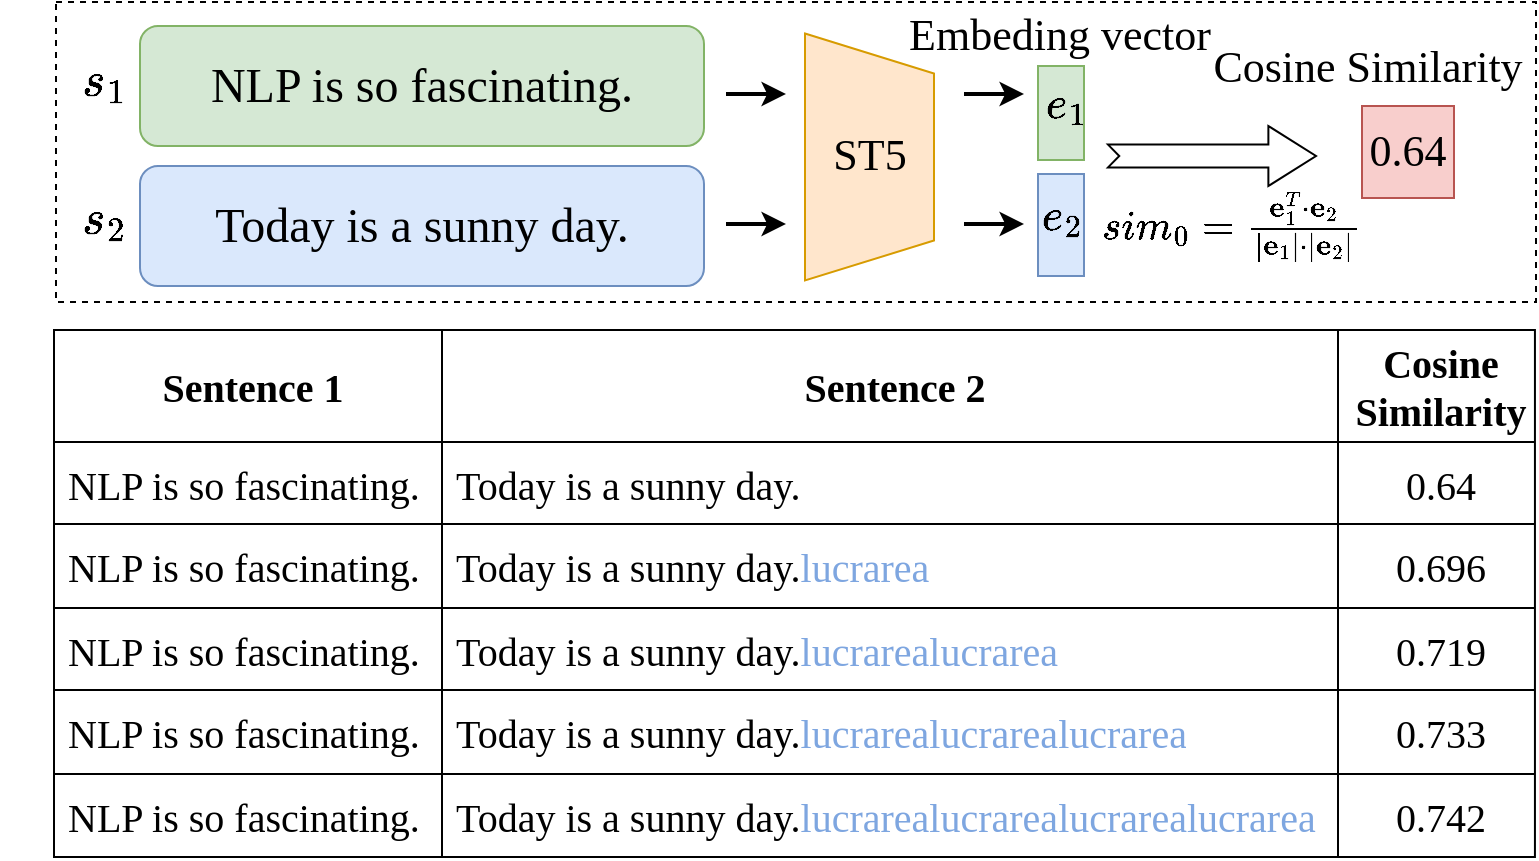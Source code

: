 <mxfile version="26.0.13">
  <diagram name="第 1 页" id="Ra1sIHrrBIjrnThbIV8f">
    <mxGraphModel dx="1058" dy="676" grid="0" gridSize="10" guides="1" tooltips="1" connect="1" arrows="1" fold="1" page="1" pageScale="1" pageWidth="827" pageHeight="1169" math="1" shadow="0">
      <root>
        <mxCell id="0" />
        <mxCell id="1" parent="0" />
        <mxCell id="cNMmO1RlAhkxUtTiMOyw-80" value="" style="rounded=0;whiteSpace=wrap;html=1;align=center;verticalAlign=middle;fontFamily=Times New Roman;fontSize=20;fontColor=default;textOpacity=30;labelBorderColor=#000000;fillColor=none;dashed=1;fontStyle=0" parent="1" vertex="1">
          <mxGeometry x="30" y="320" width="740" height="150" as="geometry" />
        </mxCell>
        <mxCell id="cNMmO1RlAhkxUtTiMOyw-1" value="&lt;span style=&quot;background-color: transparent;&quot;&gt;Today is a sunny day.&lt;/span&gt;" style="rounded=1;whiteSpace=wrap;html=1;fillColor=#dae8fc;strokeColor=#6c8ebf;fontSize=24;fontFamily=Times New Roman;fontStyle=0" parent="1" vertex="1">
          <mxGeometry x="72" y="402" width="282" height="60" as="geometry" />
        </mxCell>
        <mxCell id="cNMmO1RlAhkxUtTiMOyw-2" value="NLP is so fascinating." style="rounded=1;whiteSpace=wrap;html=1;fillColor=#d5e8d4;strokeColor=#82b366;fontSize=24;fontFamily=Times New Roman;fontStyle=0" parent="1" vertex="1">
          <mxGeometry x="72" y="332" width="282" height="60" as="geometry" />
        </mxCell>
        <mxCell id="cNMmO1RlAhkxUtTiMOyw-3" value="" style="shape=trapezoid;perimeter=trapezoidPerimeter;whiteSpace=wrap;html=1;fixedSize=1;rotation=90;fillColor=#ffe6cc;strokeColor=#d79b00;fontSize=20;fontFamily=Times New Roman;fontStyle=0" parent="1" vertex="1">
          <mxGeometry x="375" y="365.25" width="123.5" height="64.5" as="geometry" />
        </mxCell>
        <mxCell id="cNMmO1RlAhkxUtTiMOyw-6" value="" style="endArrow=classic;html=1;rounded=0;fontSize=20;fontFamily=Times New Roman;fontStyle=0;strokeWidth=2;" parent="1" edge="1">
          <mxGeometry width="50" height="50" relative="1" as="geometry">
            <mxPoint x="365" y="366" as="sourcePoint" />
            <mxPoint x="395" y="366" as="targetPoint" />
          </mxGeometry>
        </mxCell>
        <mxCell id="cNMmO1RlAhkxUtTiMOyw-7" value="" style="endArrow=classic;html=1;rounded=0;fontSize=20;fontFamily=Times New Roman;fontStyle=0;strokeWidth=2;" parent="1" edge="1">
          <mxGeometry width="50" height="50" relative="1" as="geometry">
            <mxPoint x="365" y="431" as="sourcePoint" />
            <mxPoint x="395" y="431" as="targetPoint" />
          </mxGeometry>
        </mxCell>
        <mxCell id="cNMmO1RlAhkxUtTiMOyw-8" value="ST5" style="text;strokeColor=none;align=center;fillColor=none;html=1;verticalAlign=middle;whiteSpace=wrap;rounded=0;fontSize=22;fontFamily=Times New Roman;fontStyle=0" parent="1" vertex="1">
          <mxGeometry x="407" y="382" width="60" height="30" as="geometry" />
        </mxCell>
        <mxCell id="cNMmO1RlAhkxUtTiMOyw-11" value="" style="endArrow=classic;html=1;rounded=0;fontSize=20;fontFamily=Times New Roman;fontStyle=0;strokeWidth=2;" parent="1" edge="1">
          <mxGeometry width="50" height="50" relative="1" as="geometry">
            <mxPoint x="484" y="366" as="sourcePoint" />
            <mxPoint x="514" y="366" as="targetPoint" />
          </mxGeometry>
        </mxCell>
        <mxCell id="cNMmO1RlAhkxUtTiMOyw-12" value="" style="endArrow=classic;html=1;rounded=0;fontSize=20;fontFamily=Times New Roman;fontStyle=0;strokeWidth=2;" parent="1" edge="1">
          <mxGeometry width="50" height="50" relative="1" as="geometry">
            <mxPoint x="484" y="431" as="sourcePoint" />
            <mxPoint x="514" y="431" as="targetPoint" />
          </mxGeometry>
        </mxCell>
        <mxCell id="cNMmO1RlAhkxUtTiMOyw-13" value="" style="rounded=0;whiteSpace=wrap;html=1;fillColor=#d5e8d4;strokeColor=#82b366;fontSize=20;fontFamily=Times New Roman;fontStyle=0" parent="1" vertex="1">
          <mxGeometry x="521" y="352" width="23" height="47" as="geometry" />
        </mxCell>
        <mxCell id="cNMmO1RlAhkxUtTiMOyw-14" value="" style="rounded=0;whiteSpace=wrap;html=1;fillColor=#dae8fc;strokeColor=#6c8ebf;fontSize=20;fontFamily=Times New Roman;fontStyle=0" parent="1" vertex="1">
          <mxGeometry x="521" y="406" width="23" height="51" as="geometry" />
        </mxCell>
        <mxCell id="cNMmO1RlAhkxUtTiMOyw-17" value="Embeding vector" style="text;strokeColor=none;align=center;fillColor=none;html=1;verticalAlign=middle;whiteSpace=wrap;rounded=0;fontSize=22;fontFamily=Times New Roman;fontStyle=0" parent="1" vertex="1">
          <mxGeometry x="452" y="322" width="160" height="30" as="geometry" />
        </mxCell>
        <mxCell id="cNMmO1RlAhkxUtTiMOyw-27" value="" style="html=1;shadow=0;dashed=0;align=center;verticalAlign=middle;shape=mxgraph.arrows2.arrow;dy=0.62;dx=23.81;notch=5.64;fontSize=20;fontFamily=Times New Roman;fontStyle=0;strokeWidth=1;" parent="1" vertex="1">
          <mxGeometry x="556" y="382" width="104" height="30" as="geometry" />
        </mxCell>
        <mxCell id="cNMmO1RlAhkxUtTiMOyw-30" value="0.64" style="whiteSpace=wrap;html=1;aspect=fixed;fillColor=#f8cecc;strokeColor=#b85450;fontSize=22;fontFamily=Times New Roman;fontStyle=0" parent="1" vertex="1">
          <mxGeometry x="683" y="372" width="46" height="46" as="geometry" />
        </mxCell>
        <mxCell id="cNMmO1RlAhkxUtTiMOyw-31" value="Cosine Similarity" style="text;strokeColor=none;align=center;fillColor=none;html=1;verticalAlign=middle;whiteSpace=wrap;rounded=0;fontSize=22;fontFamily=Times New Roman;fontStyle=0" parent="1" vertex="1">
          <mxGeometry x="606" y="338" width="160" height="30" as="geometry" />
        </mxCell>
        <mxCell id="cNMmO1RlAhkxUtTiMOyw-54" value="" style="shape=table;startSize=0;container=1;collapsible=0;childLayout=tableLayout;fontSize=20;labelBorderColor=default;textOpacity=30;swimlaneFillColor=none;rounded=0;swimlaneLine=1;fillColor=none;fontFamily=Times New Roman;fontStyle=0" parent="1" vertex="1">
          <mxGeometry x="29" y="484" width="740.47" height="263.528" as="geometry" />
        </mxCell>
        <mxCell id="cNMmO1RlAhkxUtTiMOyw-55" value="" style="shape=tableRow;horizontal=0;startSize=0;swimlaneHead=0;swimlaneBody=0;strokeColor=inherit;top=0;left=0;bottom=0;right=0;collapsible=0;dropTarget=0;fillColor=none;points=[[0,0.5],[1,0.5]];portConstraint=eastwest;fontSize=20;swimlaneLine=0;fontFamily=Times New Roman;fontStyle=0" parent="cNMmO1RlAhkxUtTiMOyw-54" vertex="1">
          <mxGeometry width="740.47" height="56" as="geometry" />
        </mxCell>
        <mxCell id="cNMmO1RlAhkxUtTiMOyw-56" value="&lt;span&gt;Sentence 1&lt;/span&gt;" style="shape=partialRectangle;html=1;whiteSpace=wrap;connectable=0;strokeColor=inherit;overflow=hidden;fillColor=none;top=0;left=0;bottom=0;right=0;pointerEvents=1;fontSize=20;align=center;spacingLeft=5;fontFamily=Times New Roman;fontStyle=1" parent="cNMmO1RlAhkxUtTiMOyw-55" vertex="1">
          <mxGeometry width="194" height="56" as="geometry">
            <mxRectangle width="194" height="56" as="alternateBounds" />
          </mxGeometry>
        </mxCell>
        <mxCell id="cNMmO1RlAhkxUtTiMOyw-63" value="&lt;span&gt;Sentence 2&lt;/span&gt;" style="shape=partialRectangle;html=1;whiteSpace=wrap;connectable=0;strokeColor=inherit;overflow=hidden;fillColor=none;top=0;left=0;bottom=0;right=0;pointerEvents=1;fontSize=20;align=center;spacingLeft=5;fontFamily=Times New Roman;fontStyle=1" parent="cNMmO1RlAhkxUtTiMOyw-55" vertex="1">
          <mxGeometry x="194" width="448" height="56" as="geometry">
            <mxRectangle width="448" height="56" as="alternateBounds" />
          </mxGeometry>
        </mxCell>
        <mxCell id="cNMmO1RlAhkxUtTiMOyw-67" value="&lt;span&gt;Cosine Similarity&lt;/span&gt;" style="shape=partialRectangle;html=1;whiteSpace=wrap;connectable=0;strokeColor=inherit;overflow=hidden;fillColor=none;top=0;left=0;bottom=0;right=0;pointerEvents=1;fontSize=20;align=center;spacingLeft=5;fontFamily=Times New Roman;fontStyle=1" parent="cNMmO1RlAhkxUtTiMOyw-55" vertex="1">
          <mxGeometry x="642" width="98" height="56" as="geometry">
            <mxRectangle width="98" height="56" as="alternateBounds" />
          </mxGeometry>
        </mxCell>
        <mxCell id="cNMmO1RlAhkxUtTiMOyw-57" value="" style="shape=tableRow;horizontal=0;startSize=0;swimlaneHead=0;swimlaneBody=0;strokeColor=inherit;top=0;left=0;bottom=0;right=0;collapsible=0;dropTarget=0;fillColor=none;points=[[0,0.5],[1,0.5]];portConstraint=eastwest;fontSize=20;fontFamily=Times New Roman;fontStyle=0" parent="cNMmO1RlAhkxUtTiMOyw-54" vertex="1">
          <mxGeometry y="56" width="740.47" height="41" as="geometry" />
        </mxCell>
        <mxCell id="cNMmO1RlAhkxUtTiMOyw-58" value="&lt;span style=&quot;text-align: center;&quot;&gt;NLP is so fascinating.&lt;/span&gt;" style="shape=partialRectangle;html=1;whiteSpace=wrap;connectable=0;strokeColor=inherit;overflow=hidden;fillColor=none;top=0;left=0;bottom=0;right=0;pointerEvents=1;fontSize=20;align=left;spacingLeft=5;fontFamily=Times New Roman;fontStyle=0" parent="cNMmO1RlAhkxUtTiMOyw-57" vertex="1">
          <mxGeometry width="194" height="41" as="geometry">
            <mxRectangle width="194" height="41" as="alternateBounds" />
          </mxGeometry>
        </mxCell>
        <mxCell id="cNMmO1RlAhkxUtTiMOyw-64" value="&lt;span style=&quot;text-align: center;&quot;&gt;Today is a sunny day.&lt;/span&gt;" style="shape=partialRectangle;html=1;whiteSpace=wrap;connectable=0;strokeColor=inherit;overflow=hidden;fillColor=none;top=0;left=0;bottom=0;right=0;pointerEvents=1;fontSize=20;align=left;spacingLeft=5;fontFamily=Times New Roman;fontStyle=0" parent="cNMmO1RlAhkxUtTiMOyw-57" vertex="1">
          <mxGeometry x="194" width="448" height="41" as="geometry">
            <mxRectangle width="448" height="41" as="alternateBounds" />
          </mxGeometry>
        </mxCell>
        <mxCell id="cNMmO1RlAhkxUtTiMOyw-68" value="&lt;span&gt;0.64&lt;/span&gt;" style="shape=partialRectangle;html=1;whiteSpace=wrap;connectable=0;strokeColor=inherit;overflow=hidden;fillColor=none;top=0;left=0;bottom=0;right=0;pointerEvents=1;fontSize=20;align=center;spacingLeft=5;fontFamily=Times New Roman;fontStyle=0" parent="cNMmO1RlAhkxUtTiMOyw-57" vertex="1">
          <mxGeometry x="642" width="98" height="41" as="geometry">
            <mxRectangle width="98" height="41" as="alternateBounds" />
          </mxGeometry>
        </mxCell>
        <mxCell id="cNMmO1RlAhkxUtTiMOyw-59" value="" style="shape=tableRow;horizontal=0;startSize=0;swimlaneHead=0;swimlaneBody=0;strokeColor=inherit;top=0;left=0;bottom=0;right=0;collapsible=0;dropTarget=0;fillColor=none;points=[[0,0.5],[1,0.5]];portConstraint=eastwest;fontSize=20;fontFamily=Times New Roman;fontStyle=0" parent="cNMmO1RlAhkxUtTiMOyw-54" vertex="1">
          <mxGeometry y="97" width="740.47" height="42" as="geometry" />
        </mxCell>
        <mxCell id="cNMmO1RlAhkxUtTiMOyw-60" value="&lt;span style=&quot;text-align: center;&quot;&gt;NLP is so fascinating.&lt;/span&gt;" style="shape=partialRectangle;html=1;whiteSpace=wrap;connectable=0;strokeColor=inherit;overflow=hidden;fillColor=none;top=0;left=0;bottom=0;right=0;pointerEvents=1;fontSize=20;align=left;spacingLeft=5;fontFamily=Times New Roman;fontStyle=0" parent="cNMmO1RlAhkxUtTiMOyw-59" vertex="1">
          <mxGeometry width="194" height="42" as="geometry">
            <mxRectangle width="194" height="42" as="alternateBounds" />
          </mxGeometry>
        </mxCell>
        <mxCell id="cNMmO1RlAhkxUtTiMOyw-65" value="&lt;span style=&quot;text-align: center;&quot;&gt;Today is a sunny day.&lt;/span&gt;&lt;span style=&quot;text-align: center;&quot;&gt;&lt;font style=&quot;color: rgb(126, 166, 224);&quot;&gt;lucrarea&lt;/font&gt;&lt;/span&gt;" style="shape=partialRectangle;html=1;whiteSpace=wrap;connectable=0;strokeColor=inherit;overflow=hidden;fillColor=none;top=0;left=0;bottom=0;right=0;pointerEvents=1;fontSize=20;align=left;spacingLeft=5;fontFamily=Times New Roman;fontStyle=0" parent="cNMmO1RlAhkxUtTiMOyw-59" vertex="1">
          <mxGeometry x="194" width="448" height="42" as="geometry">
            <mxRectangle width="448" height="42" as="alternateBounds" />
          </mxGeometry>
        </mxCell>
        <mxCell id="cNMmO1RlAhkxUtTiMOyw-69" value="&lt;span&gt;0.696&lt;/span&gt;" style="shape=partialRectangle;html=1;whiteSpace=wrap;connectable=0;strokeColor=inherit;overflow=hidden;fillColor=none;top=0;left=0;bottom=0;right=0;pointerEvents=1;fontSize=20;align=center;spacingLeft=5;fontFamily=Times New Roman;fontStyle=0" parent="cNMmO1RlAhkxUtTiMOyw-59" vertex="1">
          <mxGeometry x="642" width="98" height="42" as="geometry">
            <mxRectangle width="98" height="42" as="alternateBounds" />
          </mxGeometry>
        </mxCell>
        <mxCell id="cNMmO1RlAhkxUtTiMOyw-61" style="shape=tableRow;horizontal=0;startSize=0;swimlaneHead=0;swimlaneBody=0;strokeColor=inherit;top=0;left=0;bottom=0;right=0;collapsible=0;dropTarget=0;fillColor=none;points=[[0,0.5],[1,0.5]];portConstraint=eastwest;fontSize=20;fontFamily=Times New Roman;fontStyle=0" parent="cNMmO1RlAhkxUtTiMOyw-54" vertex="1">
          <mxGeometry y="139" width="740.47" height="41" as="geometry" />
        </mxCell>
        <mxCell id="cNMmO1RlAhkxUtTiMOyw-62" value="&lt;span style=&quot;text-align: center;&quot;&gt;NLP is so fascinating.&lt;/span&gt;" style="shape=partialRectangle;html=1;whiteSpace=wrap;connectable=0;strokeColor=inherit;overflow=hidden;fillColor=none;top=0;left=0;bottom=0;right=0;pointerEvents=1;fontSize=20;align=left;spacingLeft=5;fontFamily=Times New Roman;fontStyle=0" parent="cNMmO1RlAhkxUtTiMOyw-61" vertex="1">
          <mxGeometry width="194" height="41" as="geometry">
            <mxRectangle width="194" height="41" as="alternateBounds" />
          </mxGeometry>
        </mxCell>
        <mxCell id="cNMmO1RlAhkxUtTiMOyw-66" value="&lt;span style=&quot;color: rgb(126, 166, 224); text-align: center;&quot;&gt;&lt;span style=&quot;color: rgb(0, 0, 0);&quot;&gt;Today is a sunny day.&lt;/span&gt;lucrarea&lt;/span&gt;&lt;span style=&quot;color: rgb(126, 166, 224); text-align: center;&quot;&gt;lucrarea&lt;/span&gt;" style="shape=partialRectangle;html=1;whiteSpace=wrap;connectable=0;strokeColor=inherit;overflow=hidden;fillColor=none;top=0;left=0;bottom=0;right=0;pointerEvents=1;fontSize=20;align=left;spacingLeft=5;fontFamily=Times New Roman;fontStyle=0" parent="cNMmO1RlAhkxUtTiMOyw-61" vertex="1">
          <mxGeometry x="194" width="448" height="41" as="geometry">
            <mxRectangle width="448" height="41" as="alternateBounds" />
          </mxGeometry>
        </mxCell>
        <mxCell id="cNMmO1RlAhkxUtTiMOyw-70" value="&lt;span&gt;0.719&lt;/span&gt;" style="shape=partialRectangle;html=1;whiteSpace=wrap;connectable=0;strokeColor=inherit;overflow=hidden;fillColor=none;top=0;left=0;bottom=0;right=0;pointerEvents=1;fontSize=20;align=center;spacingLeft=5;fontFamily=Times New Roman;fontStyle=0" parent="cNMmO1RlAhkxUtTiMOyw-61" vertex="1">
          <mxGeometry x="642" width="98" height="41" as="geometry">
            <mxRectangle width="98" height="41" as="alternateBounds" />
          </mxGeometry>
        </mxCell>
        <mxCell id="cNMmO1RlAhkxUtTiMOyw-71" style="shape=tableRow;horizontal=0;startSize=0;swimlaneHead=0;swimlaneBody=0;strokeColor=inherit;top=0;left=0;bottom=0;right=0;collapsible=0;dropTarget=0;fillColor=none;points=[[0,0.5],[1,0.5]];portConstraint=eastwest;fontSize=20;fontFamily=Times New Roman;fontStyle=0" parent="cNMmO1RlAhkxUtTiMOyw-54" vertex="1">
          <mxGeometry y="180" width="740.47" height="42" as="geometry" />
        </mxCell>
        <mxCell id="cNMmO1RlAhkxUtTiMOyw-72" value="&lt;span style=&quot;text-align: center;&quot;&gt;NLP is so fascinating.&lt;/span&gt;" style="shape=partialRectangle;html=1;whiteSpace=wrap;connectable=0;strokeColor=inherit;overflow=hidden;fillColor=none;top=0;left=0;bottom=0;right=0;pointerEvents=1;fontSize=20;align=left;spacingLeft=5;fontFamily=Times New Roman;fontStyle=0" parent="cNMmO1RlAhkxUtTiMOyw-71" vertex="1">
          <mxGeometry width="194" height="42" as="geometry">
            <mxRectangle width="194" height="42" as="alternateBounds" />
          </mxGeometry>
        </mxCell>
        <mxCell id="cNMmO1RlAhkxUtTiMOyw-73" value="&lt;span style=&quot;background-color: transparent; color: rgb(126, 166, 224); text-align: center;&quot;&gt;&lt;span style=&quot;color: rgb(0, 0, 0);&quot;&gt;Today is a sunny day.&lt;/span&gt;lucrarea&lt;/span&gt;&lt;span style=&quot;background-color: transparent; color: rgb(126, 166, 224); text-align: center;&quot;&gt;lucrarea&lt;/span&gt;&lt;span style=&quot;background-color: transparent; color: light-dark(rgb(126, 166, 224), rgb(67, 102, 151)); text-align: center;&quot;&gt;lucrarea&lt;/span&gt;" style="shape=partialRectangle;html=1;whiteSpace=wrap;connectable=0;strokeColor=inherit;overflow=hidden;fillColor=none;top=0;left=0;bottom=0;right=0;pointerEvents=1;fontSize=20;align=left;spacingLeft=5;fontFamily=Times New Roman;fontStyle=0" parent="cNMmO1RlAhkxUtTiMOyw-71" vertex="1">
          <mxGeometry x="194" width="448" height="42" as="geometry">
            <mxRectangle width="448" height="42" as="alternateBounds" />
          </mxGeometry>
        </mxCell>
        <mxCell id="cNMmO1RlAhkxUtTiMOyw-74" value="&lt;span&gt;0.733&lt;/span&gt;" style="shape=partialRectangle;html=1;whiteSpace=wrap;connectable=0;strokeColor=inherit;overflow=hidden;fillColor=none;top=0;left=0;bottom=0;right=0;pointerEvents=1;fontSize=20;align=center;spacingLeft=5;fontFamily=Times New Roman;fontStyle=0" parent="cNMmO1RlAhkxUtTiMOyw-71" vertex="1">
          <mxGeometry x="642" width="98" height="42" as="geometry">
            <mxRectangle width="98" height="42" as="alternateBounds" />
          </mxGeometry>
        </mxCell>
        <mxCell id="cNMmO1RlAhkxUtTiMOyw-75" style="shape=tableRow;horizontal=0;startSize=0;swimlaneHead=0;swimlaneBody=0;strokeColor=inherit;top=0;left=0;bottom=0;right=0;collapsible=0;dropTarget=0;fillColor=none;points=[[0,0.5],[1,0.5]];portConstraint=eastwest;fontSize=20;fontFamily=Times New Roman;fontStyle=0" parent="cNMmO1RlAhkxUtTiMOyw-54" vertex="1">
          <mxGeometry y="222" width="740.47" height="42" as="geometry" />
        </mxCell>
        <mxCell id="cNMmO1RlAhkxUtTiMOyw-76" value="&lt;span style=&quot;text-align: center;&quot;&gt;NLP is so fascinating.&lt;/span&gt;" style="shape=partialRectangle;html=1;whiteSpace=wrap;connectable=0;strokeColor=inherit;overflow=hidden;fillColor=none;top=0;left=0;bottom=0;right=0;pointerEvents=1;fontSize=20;align=left;spacingLeft=5;fontFamily=Times New Roman;fontStyle=0" parent="cNMmO1RlAhkxUtTiMOyw-75" vertex="1">
          <mxGeometry width="194" height="42" as="geometry">
            <mxRectangle width="194" height="42" as="alternateBounds" />
          </mxGeometry>
        </mxCell>
        <mxCell id="cNMmO1RlAhkxUtTiMOyw-77" value="&lt;span style=&quot;background-color: transparent; color: rgb(126, 166, 224); text-align: center;&quot;&gt;&lt;span style=&quot;color: rgb(0, 0, 0);&quot;&gt;Today is a sunny day.&lt;/span&gt;lucrarea&lt;/span&gt;&lt;span style=&quot;background-color: transparent; color: rgb(126, 166, 224); text-align: center;&quot;&gt;lucrarea&lt;/span&gt;&lt;span style=&quot;background-color: transparent; color: rgb(126, 166, 224); text-align: center;&quot;&gt;lucrarea&lt;/span&gt;&lt;span style=&quot;background-color: transparent; color: rgb(126, 166, 224); text-align: center;&quot;&gt;lucrarea&lt;/span&gt;" style="shape=partialRectangle;html=1;whiteSpace=wrap;connectable=0;strokeColor=inherit;overflow=hidden;fillColor=none;top=0;left=0;bottom=0;right=0;pointerEvents=1;fontSize=20;align=left;spacingLeft=5;fontFamily=Times New Roman;fontStyle=0" parent="cNMmO1RlAhkxUtTiMOyw-75" vertex="1">
          <mxGeometry x="194" width="448" height="42" as="geometry">
            <mxRectangle width="448" height="42" as="alternateBounds" />
          </mxGeometry>
        </mxCell>
        <mxCell id="cNMmO1RlAhkxUtTiMOyw-78" value="&lt;span&gt;0.742&lt;/span&gt;" style="shape=partialRectangle;html=1;whiteSpace=wrap;connectable=0;strokeColor=inherit;overflow=hidden;fillColor=none;top=0;left=0;bottom=0;right=0;pointerEvents=1;fontSize=20;align=center;spacingLeft=5;fontFamily=Times New Roman;fontStyle=0" parent="cNMmO1RlAhkxUtTiMOyw-75" vertex="1">
          <mxGeometry x="642" width="98" height="42" as="geometry">
            <mxRectangle width="98" height="42" as="alternateBounds" />
          </mxGeometry>
        </mxCell>
        <mxCell id="LRbdBa953eH6UKj4Q6So-3" value="$$e_{1}$$" style="text;strokeColor=none;align=center;fillColor=none;html=1;verticalAlign=middle;whiteSpace=wrap;rounded=0;fontFamily=Times New Roman;fontSize=22;" parent="1" vertex="1">
          <mxGeometry x="504.5" y="355.5" width="60" height="30" as="geometry" />
        </mxCell>
        <mxCell id="LRbdBa953eH6UKj4Q6So-4" value="$$e_{2}$$" style="text;strokeColor=none;align=center;fillColor=none;html=1;verticalAlign=middle;whiteSpace=wrap;rounded=0;fontFamily=Times New Roman;fontSize=22;" parent="1" vertex="1">
          <mxGeometry x="502.5" y="412" width="60" height="30" as="geometry" />
        </mxCell>
        <mxCell id="LRbdBa953eH6UKj4Q6So-5" value="$$s_{1}$$" style="text;strokeColor=none;align=center;fillColor=none;html=1;verticalAlign=middle;whiteSpace=wrap;rounded=0;fontFamily=Times New Roman;fontSize=24;" parent="1" vertex="1">
          <mxGeometry x="32" y="344" width="45" height="30" as="geometry" />
        </mxCell>
        <mxCell id="LRbdBa953eH6UKj4Q6So-6" value="$$s_{2}$$" style="text;strokeColor=none;align=center;fillColor=none;html=1;verticalAlign=middle;whiteSpace=wrap;rounded=0;fontFamily=Times New Roman;fontSize=24;" parent="1" vertex="1">
          <mxGeometry x="31" y="413" width="47" height="30" as="geometry" />
        </mxCell>
        <mxCell id="LRbdBa953eH6UKj4Q6So-9" value="\(sim_0 = \frac{\mathbf{e}_1^T \cdot \mathbf{e}_2}{|\mathbf{e}_1| \cdot&amp;nbsp; |\mathbf{e}_2|}\)" style="text;strokeColor=none;align=center;fillColor=none;html=1;verticalAlign=middle;whiteSpace=wrap;rounded=0;fontFamily=Times New Roman;fontSize=20;" parent="1" vertex="1">
          <mxGeometry x="538" y="388.5" width="159" height="86" as="geometry" />
        </mxCell>
      </root>
    </mxGraphModel>
  </diagram>
</mxfile>
